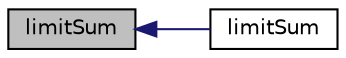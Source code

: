 digraph "limitSum"
{
  bgcolor="transparent";
  edge [fontname="Helvetica",fontsize="10",labelfontname="Helvetica",labelfontsize="10"];
  node [fontname="Helvetica",fontsize="10",shape=record];
  rankdir="LR";
  Node4201 [label="limitSum",height=0.2,width=0.4,color="black", fillcolor="grey75", style="filled", fontcolor="black"];
  Node4201 -> Node4202 [dir="back",color="midnightblue",fontsize="10",style="solid",fontname="Helvetica"];
  Node4202 [label="limitSum",height=0.2,width=0.4,color="black",URL="$a21864.html#a2a6599c8010c73aee2d272c630310a15"];
}
